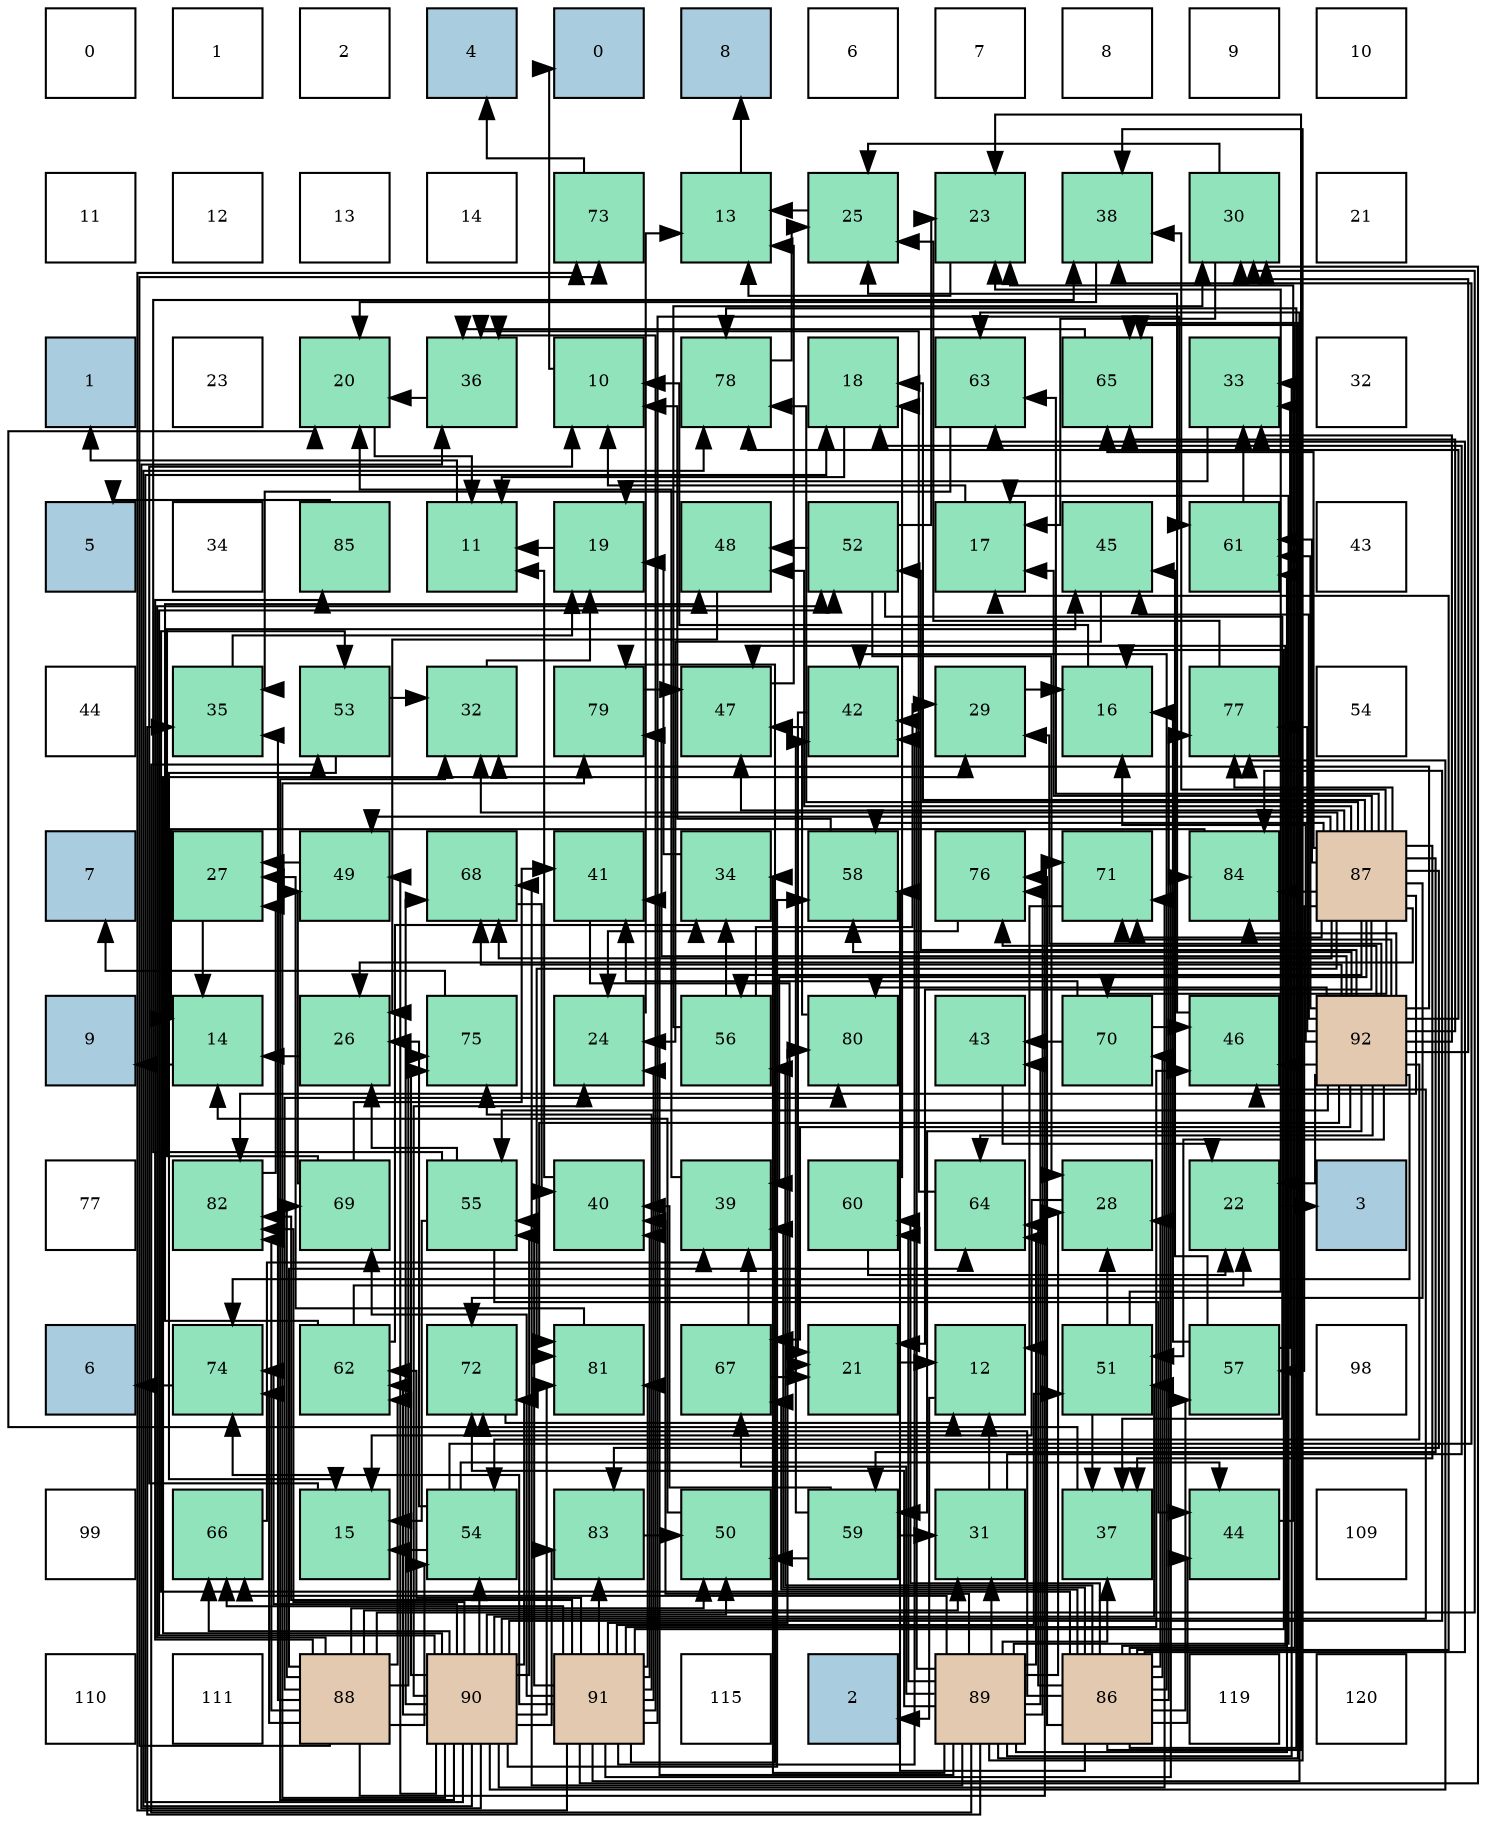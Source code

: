 digraph layout{
 rankdir=TB;
 splines=ortho;
 node [style=filled shape=square fixedsize=true width=0.6];
0[label="0", fontsize=8, fillcolor="#ffffff"];
1[label="1", fontsize=8, fillcolor="#ffffff"];
2[label="2", fontsize=8, fillcolor="#ffffff"];
3[label="4", fontsize=8, fillcolor="#a9ccde"];
4[label="0", fontsize=8, fillcolor="#a9ccde"];
5[label="8", fontsize=8, fillcolor="#a9ccde"];
6[label="6", fontsize=8, fillcolor="#ffffff"];
7[label="7", fontsize=8, fillcolor="#ffffff"];
8[label="8", fontsize=8, fillcolor="#ffffff"];
9[label="9", fontsize=8, fillcolor="#ffffff"];
10[label="10", fontsize=8, fillcolor="#ffffff"];
11[label="11", fontsize=8, fillcolor="#ffffff"];
12[label="12", fontsize=8, fillcolor="#ffffff"];
13[label="13", fontsize=8, fillcolor="#ffffff"];
14[label="14", fontsize=8, fillcolor="#ffffff"];
15[label="73", fontsize=8, fillcolor="#91e3bb"];
16[label="13", fontsize=8, fillcolor="#91e3bb"];
17[label="25", fontsize=8, fillcolor="#91e3bb"];
18[label="23", fontsize=8, fillcolor="#91e3bb"];
19[label="38", fontsize=8, fillcolor="#91e3bb"];
20[label="30", fontsize=8, fillcolor="#91e3bb"];
21[label="21", fontsize=8, fillcolor="#ffffff"];
22[label="1", fontsize=8, fillcolor="#a9ccde"];
23[label="23", fontsize=8, fillcolor="#ffffff"];
24[label="20", fontsize=8, fillcolor="#91e3bb"];
25[label="36", fontsize=8, fillcolor="#91e3bb"];
26[label="10", fontsize=8, fillcolor="#91e3bb"];
27[label="78", fontsize=8, fillcolor="#91e3bb"];
28[label="18", fontsize=8, fillcolor="#91e3bb"];
29[label="63", fontsize=8, fillcolor="#91e3bb"];
30[label="65", fontsize=8, fillcolor="#91e3bb"];
31[label="33", fontsize=8, fillcolor="#91e3bb"];
32[label="32", fontsize=8, fillcolor="#ffffff"];
33[label="5", fontsize=8, fillcolor="#a9ccde"];
34[label="34", fontsize=8, fillcolor="#ffffff"];
35[label="85", fontsize=8, fillcolor="#91e3bb"];
36[label="11", fontsize=8, fillcolor="#91e3bb"];
37[label="19", fontsize=8, fillcolor="#91e3bb"];
38[label="48", fontsize=8, fillcolor="#91e3bb"];
39[label="52", fontsize=8, fillcolor="#91e3bb"];
40[label="17", fontsize=8, fillcolor="#91e3bb"];
41[label="45", fontsize=8, fillcolor="#91e3bb"];
42[label="61", fontsize=8, fillcolor="#91e3bb"];
43[label="43", fontsize=8, fillcolor="#ffffff"];
44[label="44", fontsize=8, fillcolor="#ffffff"];
45[label="35", fontsize=8, fillcolor="#91e3bb"];
46[label="53", fontsize=8, fillcolor="#91e3bb"];
47[label="32", fontsize=8, fillcolor="#91e3bb"];
48[label="79", fontsize=8, fillcolor="#91e3bb"];
49[label="47", fontsize=8, fillcolor="#91e3bb"];
50[label="42", fontsize=8, fillcolor="#91e3bb"];
51[label="29", fontsize=8, fillcolor="#91e3bb"];
52[label="16", fontsize=8, fillcolor="#91e3bb"];
53[label="77", fontsize=8, fillcolor="#91e3bb"];
54[label="54", fontsize=8, fillcolor="#ffffff"];
55[label="7", fontsize=8, fillcolor="#a9ccde"];
56[label="27", fontsize=8, fillcolor="#91e3bb"];
57[label="49", fontsize=8, fillcolor="#91e3bb"];
58[label="68", fontsize=8, fillcolor="#91e3bb"];
59[label="41", fontsize=8, fillcolor="#91e3bb"];
60[label="34", fontsize=8, fillcolor="#91e3bb"];
61[label="58", fontsize=8, fillcolor="#91e3bb"];
62[label="76", fontsize=8, fillcolor="#91e3bb"];
63[label="71", fontsize=8, fillcolor="#91e3bb"];
64[label="84", fontsize=8, fillcolor="#91e3bb"];
65[label="87", fontsize=8, fillcolor="#e3c9af"];
66[label="9", fontsize=8, fillcolor="#a9ccde"];
67[label="14", fontsize=8, fillcolor="#91e3bb"];
68[label="26", fontsize=8, fillcolor="#91e3bb"];
69[label="75", fontsize=8, fillcolor="#91e3bb"];
70[label="24", fontsize=8, fillcolor="#91e3bb"];
71[label="56", fontsize=8, fillcolor="#91e3bb"];
72[label="80", fontsize=8, fillcolor="#91e3bb"];
73[label="43", fontsize=8, fillcolor="#91e3bb"];
74[label="70", fontsize=8, fillcolor="#91e3bb"];
75[label="46", fontsize=8, fillcolor="#91e3bb"];
76[label="92", fontsize=8, fillcolor="#e3c9af"];
77[label="77", fontsize=8, fillcolor="#ffffff"];
78[label="82", fontsize=8, fillcolor="#91e3bb"];
79[label="69", fontsize=8, fillcolor="#91e3bb"];
80[label="55", fontsize=8, fillcolor="#91e3bb"];
81[label="40", fontsize=8, fillcolor="#91e3bb"];
82[label="39", fontsize=8, fillcolor="#91e3bb"];
83[label="60", fontsize=8, fillcolor="#91e3bb"];
84[label="64", fontsize=8, fillcolor="#91e3bb"];
85[label="28", fontsize=8, fillcolor="#91e3bb"];
86[label="22", fontsize=8, fillcolor="#91e3bb"];
87[label="3", fontsize=8, fillcolor="#a9ccde"];
88[label="6", fontsize=8, fillcolor="#a9ccde"];
89[label="74", fontsize=8, fillcolor="#91e3bb"];
90[label="62", fontsize=8, fillcolor="#91e3bb"];
91[label="72", fontsize=8, fillcolor="#91e3bb"];
92[label="81", fontsize=8, fillcolor="#91e3bb"];
93[label="67", fontsize=8, fillcolor="#91e3bb"];
94[label="21", fontsize=8, fillcolor="#91e3bb"];
95[label="12", fontsize=8, fillcolor="#91e3bb"];
96[label="51", fontsize=8, fillcolor="#91e3bb"];
97[label="57", fontsize=8, fillcolor="#91e3bb"];
98[label="98", fontsize=8, fillcolor="#ffffff"];
99[label="99", fontsize=8, fillcolor="#ffffff"];
100[label="66", fontsize=8, fillcolor="#91e3bb"];
101[label="15", fontsize=8, fillcolor="#91e3bb"];
102[label="54", fontsize=8, fillcolor="#91e3bb"];
103[label="83", fontsize=8, fillcolor="#91e3bb"];
104[label="50", fontsize=8, fillcolor="#91e3bb"];
105[label="59", fontsize=8, fillcolor="#91e3bb"];
106[label="31", fontsize=8, fillcolor="#91e3bb"];
107[label="37", fontsize=8, fillcolor="#91e3bb"];
108[label="44", fontsize=8, fillcolor="#91e3bb"];
109[label="109", fontsize=8, fillcolor="#ffffff"];
110[label="110", fontsize=8, fillcolor="#ffffff"];
111[label="111", fontsize=8, fillcolor="#ffffff"];
112[label="88", fontsize=8, fillcolor="#e3c9af"];
113[label="90", fontsize=8, fillcolor="#e3c9af"];
114[label="91", fontsize=8, fillcolor="#e3c9af"];
115[label="115", fontsize=8, fillcolor="#ffffff"];
116[label="2", fontsize=8, fillcolor="#a9ccde"];
117[label="89", fontsize=8, fillcolor="#e3c9af"];
118[label="86", fontsize=8, fillcolor="#e3c9af"];
119[label="119", fontsize=8, fillcolor="#ffffff"];
120[label="120", fontsize=8, fillcolor="#ffffff"];
edge [constraint=false, style=vis];26 -> 4;
36 -> 22;
95 -> 116;
16 -> 5;
67 -> 66;
101 -> 26;
52 -> 26;
40 -> 26;
28 -> 36;
37 -> 36;
24 -> 36;
94 -> 95;
86 -> 87;
18 -> 16;
70 -> 16;
17 -> 16;
68 -> 67;
56 -> 67;
85 -> 101;
51 -> 52;
20 -> 40;
20 -> 17;
106 -> 95;
106 -> 28;
47 -> 37;
31 -> 37;
60 -> 37;
45 -> 37;
25 -> 24;
107 -> 24;
19 -> 24;
82 -> 24;
81 -> 36;
59 -> 94;
50 -> 94;
73 -> 86;
108 -> 18;
41 -> 70;
75 -> 17;
49 -> 16;
38 -> 68;
57 -> 56;
104 -> 67;
96 -> 18;
96 -> 85;
96 -> 107;
39 -> 18;
39 -> 85;
39 -> 107;
39 -> 38;
46 -> 101;
46 -> 47;
102 -> 101;
102 -> 68;
102 -> 19;
102 -> 108;
80 -> 101;
80 -> 68;
80 -> 19;
80 -> 108;
71 -> 51;
71 -> 20;
71 -> 60;
97 -> 52;
97 -> 31;
97 -> 41;
61 -> 26;
105 -> 106;
105 -> 81;
105 -> 50;
105 -> 104;
83 -> 28;
83 -> 86;
42 -> 31;
90 -> 86;
90 -> 60;
90 -> 38;
29 -> 45;
84 -> 25;
30 -> 25;
100 -> 82;
93 -> 94;
93 -> 82;
58 -> 81;
79 -> 59;
79 -> 41;
79 -> 57;
74 -> 59;
74 -> 73;
74 -> 75;
63 -> 95;
91 -> 95;
15 -> 3;
89 -> 88;
69 -> 55;
62 -> 70;
53 -> 17;
27 -> 17;
48 -> 49;
72 -> 49;
92 -> 56;
78 -> 56;
103 -> 104;
64 -> 67;
35 -> 33;
118 -> 40;
118 -> 18;
118 -> 85;
118 -> 82;
118 -> 50;
118 -> 108;
118 -> 49;
118 -> 46;
118 -> 71;
118 -> 97;
118 -> 61;
118 -> 83;
118 -> 29;
118 -> 84;
118 -> 30;
118 -> 93;
118 -> 74;
118 -> 91;
118 -> 62;
118 -> 53;
118 -> 27;
65 -> 40;
65 -> 28;
65 -> 94;
65 -> 68;
65 -> 47;
65 -> 107;
65 -> 19;
65 -> 82;
65 -> 49;
65 -> 38;
65 -> 57;
65 -> 71;
65 -> 97;
65 -> 61;
65 -> 105;
65 -> 42;
65 -> 29;
65 -> 30;
65 -> 58;
65 -> 74;
65 -> 63;
65 -> 91;
65 -> 53;
65 -> 27;
65 -> 92;
65 -> 78;
65 -> 103;
65 -> 64;
112 -> 20;
112 -> 106;
112 -> 45;
112 -> 104;
112 -> 39;
112 -> 102;
112 -> 90;
112 -> 84;
112 -> 79;
112 -> 15;
112 -> 89;
112 -> 69;
112 -> 62;
112 -> 72;
112 -> 78;
112 -> 35;
117 -> 40;
117 -> 85;
117 -> 106;
117 -> 31;
117 -> 60;
117 -> 45;
117 -> 107;
117 -> 19;
117 -> 81;
117 -> 59;
117 -> 50;
117 -> 73;
117 -> 46;
117 -> 83;
117 -> 42;
117 -> 84;
117 -> 30;
117 -> 100;
117 -> 93;
117 -> 58;
117 -> 63;
117 -> 91;
113 -> 28;
113 -> 70;
113 -> 51;
113 -> 47;
113 -> 25;
113 -> 75;
113 -> 57;
113 -> 104;
113 -> 96;
113 -> 39;
113 -> 102;
113 -> 80;
113 -> 61;
113 -> 90;
113 -> 100;
113 -> 58;
113 -> 63;
113 -> 91;
113 -> 89;
113 -> 69;
113 -> 53;
113 -> 27;
113 -> 48;
113 -> 92;
113 -> 78;
113 -> 103;
113 -> 64;
114 -> 52;
114 -> 70;
114 -> 20;
114 -> 25;
114 -> 81;
114 -> 50;
114 -> 75;
114 -> 96;
114 -> 80;
114 -> 42;
114 -> 90;
114 -> 29;
114 -> 100;
114 -> 79;
114 -> 15;
114 -> 89;
114 -> 69;
114 -> 48;
114 -> 72;
114 -> 92;
114 -> 78;
114 -> 103;
114 -> 64;
76 -> 52;
76 -> 86;
76 -> 51;
76 -> 20;
76 -> 47;
76 -> 31;
76 -> 41;
76 -> 75;
76 -> 96;
76 -> 39;
76 -> 102;
76 -> 80;
76 -> 61;
76 -> 105;
76 -> 42;
76 -> 84;
76 -> 30;
76 -> 93;
76 -> 58;
76 -> 63;
76 -> 89;
76 -> 62;
76 -> 53;
76 -> 27;
76 -> 48;
76 -> 72;
76 -> 92;
76 -> 64;
edge [constraint=true, style=invis];
0 -> 11 -> 22 -> 33 -> 44 -> 55 -> 66 -> 77 -> 88 -> 99 -> 110;
1 -> 12 -> 23 -> 34 -> 45 -> 56 -> 67 -> 78 -> 89 -> 100 -> 111;
2 -> 13 -> 24 -> 35 -> 46 -> 57 -> 68 -> 79 -> 90 -> 101 -> 112;
3 -> 14 -> 25 -> 36 -> 47 -> 58 -> 69 -> 80 -> 91 -> 102 -> 113;
4 -> 15 -> 26 -> 37 -> 48 -> 59 -> 70 -> 81 -> 92 -> 103 -> 114;
5 -> 16 -> 27 -> 38 -> 49 -> 60 -> 71 -> 82 -> 93 -> 104 -> 115;
6 -> 17 -> 28 -> 39 -> 50 -> 61 -> 72 -> 83 -> 94 -> 105 -> 116;
7 -> 18 -> 29 -> 40 -> 51 -> 62 -> 73 -> 84 -> 95 -> 106 -> 117;
8 -> 19 -> 30 -> 41 -> 52 -> 63 -> 74 -> 85 -> 96 -> 107 -> 118;
9 -> 20 -> 31 -> 42 -> 53 -> 64 -> 75 -> 86 -> 97 -> 108 -> 119;
10 -> 21 -> 32 -> 43 -> 54 -> 65 -> 76 -> 87 -> 98 -> 109 -> 120;
rank = same {0 -> 1 -> 2 -> 3 -> 4 -> 5 -> 6 -> 7 -> 8 -> 9 -> 10};
rank = same {11 -> 12 -> 13 -> 14 -> 15 -> 16 -> 17 -> 18 -> 19 -> 20 -> 21};
rank = same {22 -> 23 -> 24 -> 25 -> 26 -> 27 -> 28 -> 29 -> 30 -> 31 -> 32};
rank = same {33 -> 34 -> 35 -> 36 -> 37 -> 38 -> 39 -> 40 -> 41 -> 42 -> 43};
rank = same {44 -> 45 -> 46 -> 47 -> 48 -> 49 -> 50 -> 51 -> 52 -> 53 -> 54};
rank = same {55 -> 56 -> 57 -> 58 -> 59 -> 60 -> 61 -> 62 -> 63 -> 64 -> 65};
rank = same {66 -> 67 -> 68 -> 69 -> 70 -> 71 -> 72 -> 73 -> 74 -> 75 -> 76};
rank = same {77 -> 78 -> 79 -> 80 -> 81 -> 82 -> 83 -> 84 -> 85 -> 86 -> 87};
rank = same {88 -> 89 -> 90 -> 91 -> 92 -> 93 -> 94 -> 95 -> 96 -> 97 -> 98};
rank = same {99 -> 100 -> 101 -> 102 -> 103 -> 104 -> 105 -> 106 -> 107 -> 108 -> 109};
rank = same {110 -> 111 -> 112 -> 113 -> 114 -> 115 -> 116 -> 117 -> 118 -> 119 -> 120};
}